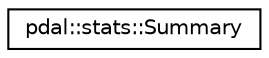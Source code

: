 digraph "Graphical Class Hierarchy"
{
  edge [fontname="Helvetica",fontsize="10",labelfontname="Helvetica",labelfontsize="10"];
  node [fontname="Helvetica",fontsize="10",shape=record];
  rankdir="LR";
  Node1 [label="pdal::stats::Summary",height=0.2,width=0.4,color="black", fillcolor="white", style="filled",URL="$classpdal_1_1stats_1_1Summary.html"];
}

